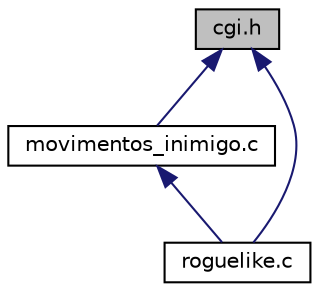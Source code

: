 digraph "cgi.h"
{
  edge [fontname="Helvetica",fontsize="10",labelfontname="Helvetica",labelfontsize="10"];
  node [fontname="Helvetica",fontsize="10",shape=record];
  Node1 [label="cgi.h",height=0.2,width=0.4,color="black", fillcolor="grey75", style="filled" fontcolor="black"];
  Node1 -> Node2 [dir="back",color="midnightblue",fontsize="10",style="solid",fontname="Helvetica"];
  Node2 [label="movimentos_inimigo.c",height=0.2,width=0.4,color="black", fillcolor="white", style="filled",URL="$movimentos__inimigo_8c.html"];
  Node2 -> Node3 [dir="back",color="midnightblue",fontsize="10",style="solid",fontname="Helvetica"];
  Node3 [label="roguelike.c",height=0.2,width=0.4,color="black", fillcolor="white", style="filled",URL="$roguelike_8c.html"];
  Node1 -> Node3 [dir="back",color="midnightblue",fontsize="10",style="solid",fontname="Helvetica"];
}
